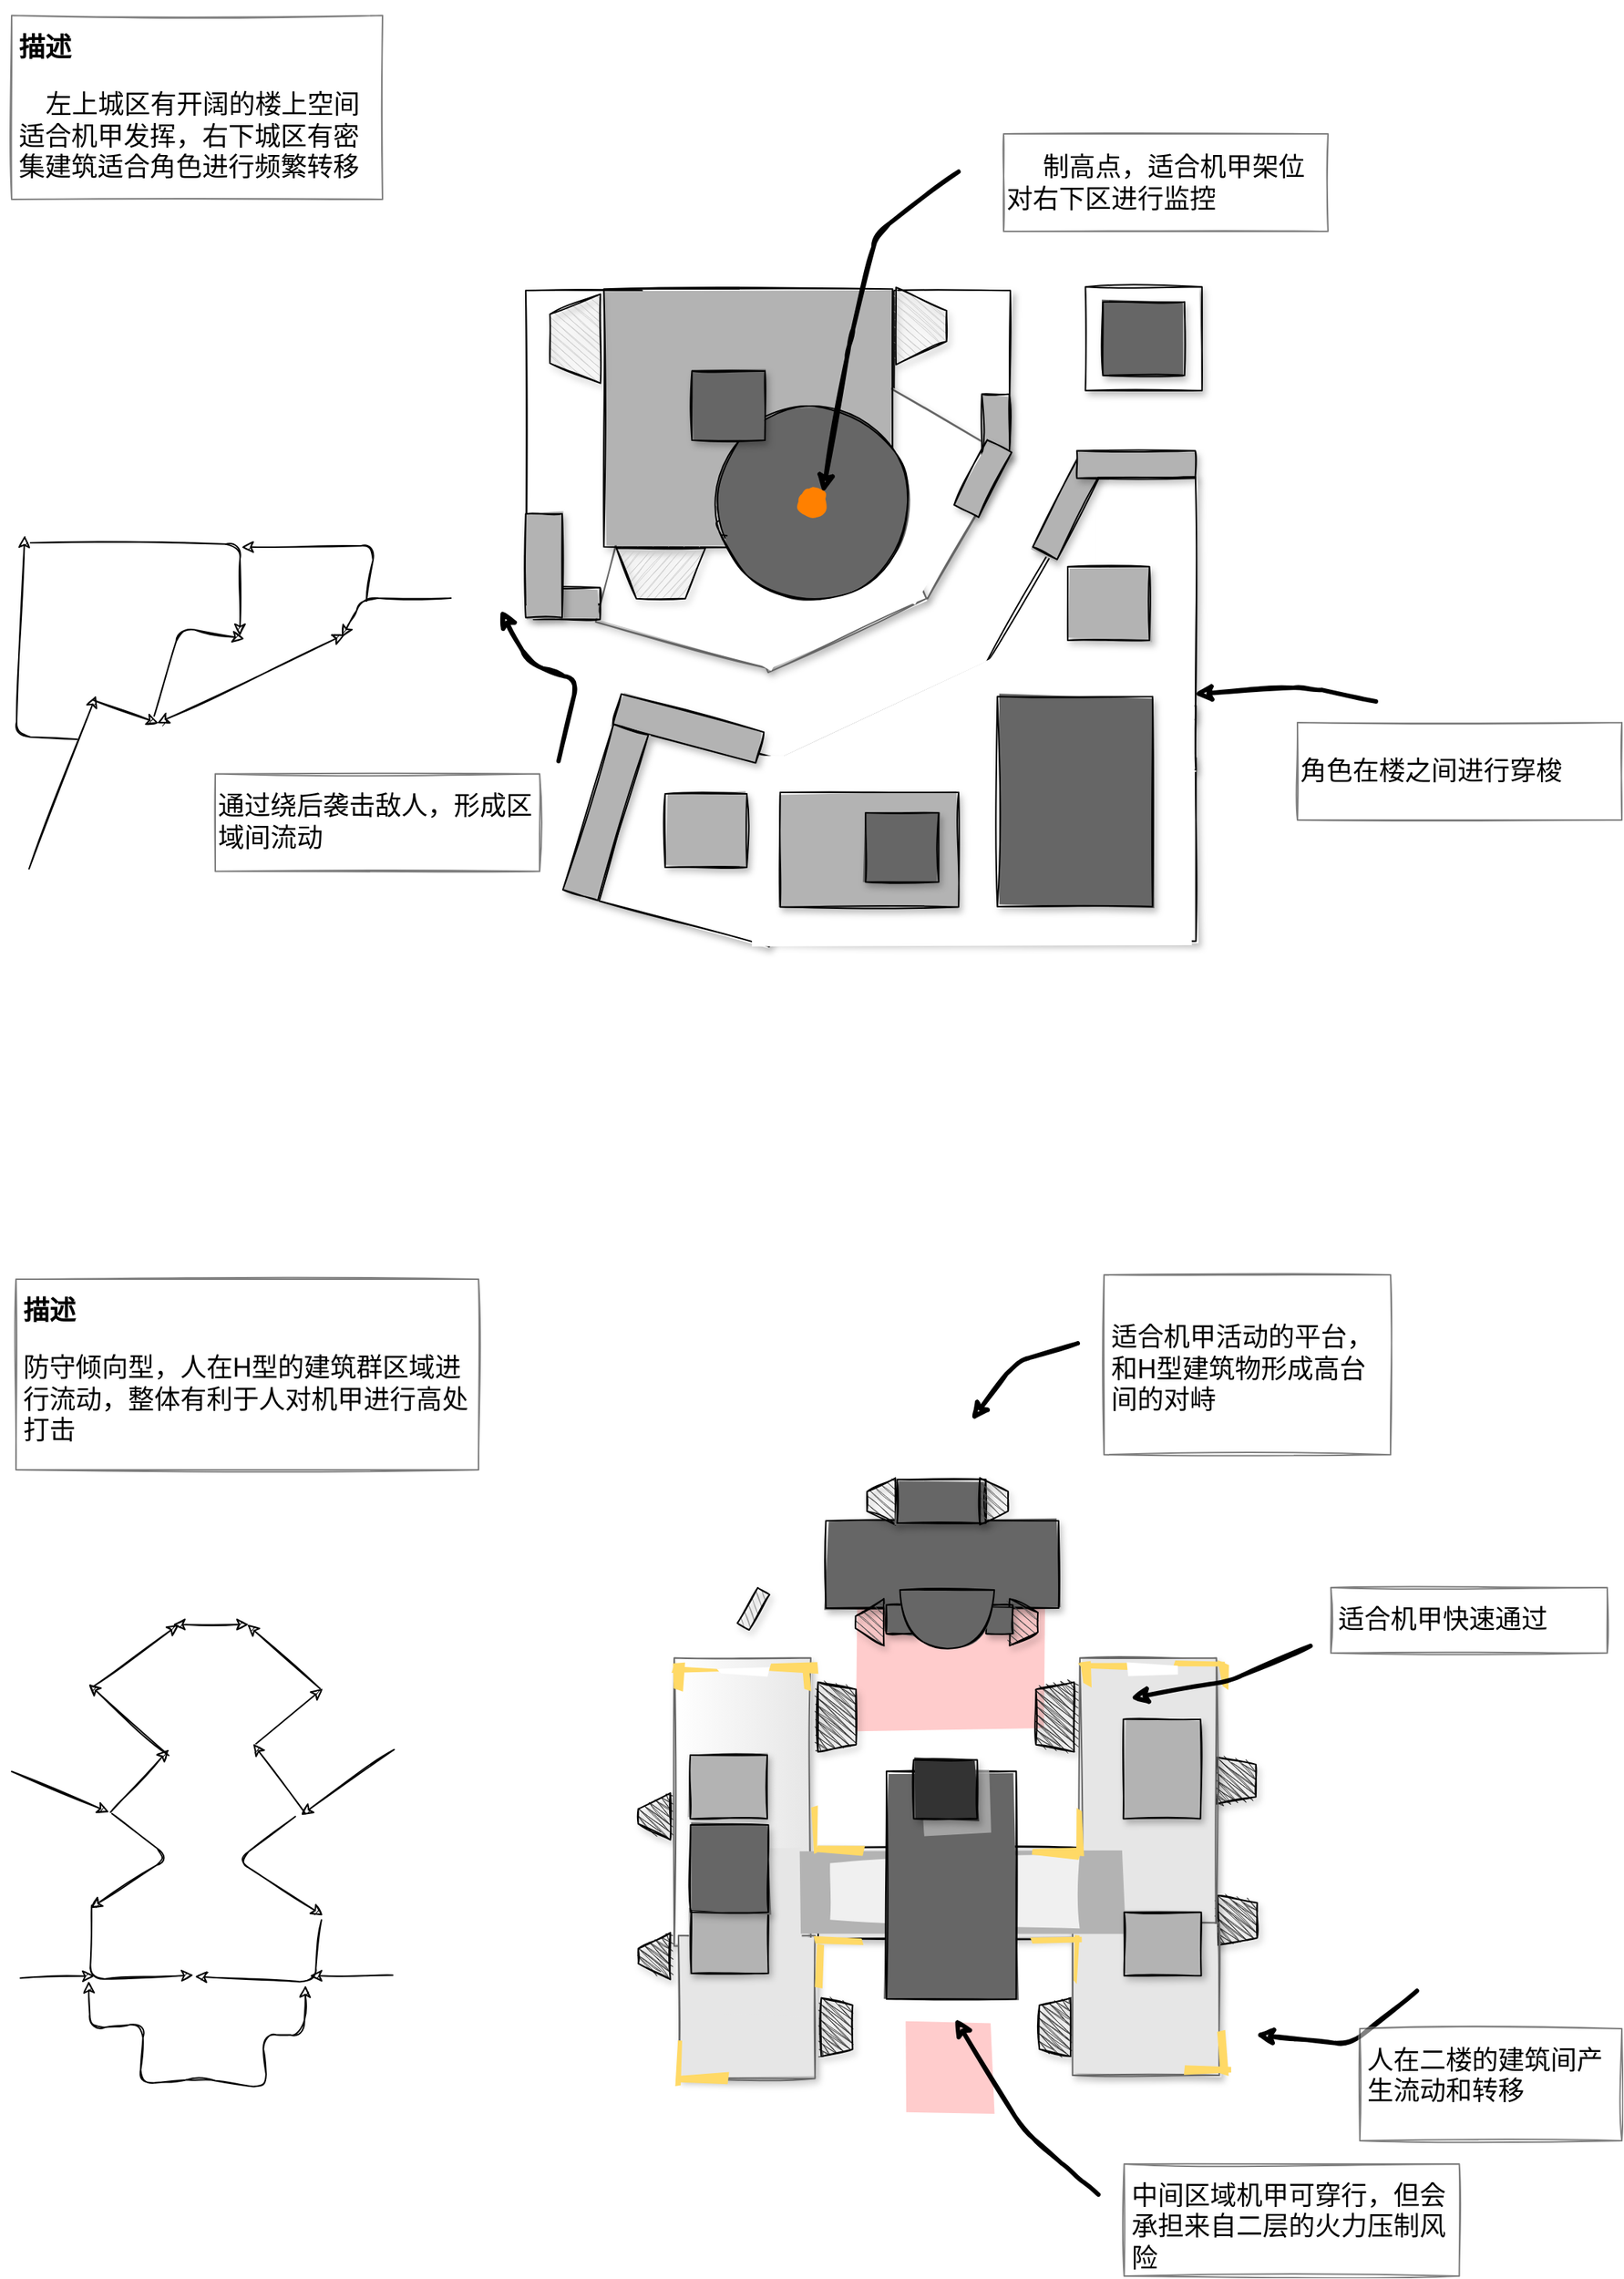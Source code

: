 <mxfile version="13.10.3" type="github">
  <diagram id="YS42bM3Eltd74zi2VStV" name="Page-1">
    <mxGraphModel dx="-401" dy="379" grid="1" gridSize="10" guides="1" tooltips="1" connect="1" arrows="1" fold="1" page="1" pageScale="1" pageWidth="850" pageHeight="1100" math="0" shadow="0">
      <root>
        <mxCell id="0" />
        <mxCell id="1" parent="0" />
        <mxCell id="YBGo64Y5beXKpG9SH2Ju-1" value="" style="rounded=0;whiteSpace=wrap;html=1;shadow=1;sketch=1;" parent="1" vertex="1">
          <mxGeometry x="2053.43" y="423.65" width="80" height="216" as="geometry" />
        </mxCell>
        <mxCell id="YBGo64Y5beXKpG9SH2Ju-2" value="" style="rounded=0;whiteSpace=wrap;html=1;shadow=1;sketch=1;" parent="1" vertex="1">
          <mxGeometry x="2306.63" y="423.65" width="80" height="113.75" as="geometry" />
        </mxCell>
        <mxCell id="YBGo64Y5beXKpG9SH2Ju-3" value="" style="rounded=0;whiteSpace=wrap;html=1;shadow=1;sketch=1;rotation=15;strokeColor=#666666;" parent="1" vertex="1">
          <mxGeometry x="2111.48" y="575.97" width="123.86" height="93" as="geometry" />
        </mxCell>
        <mxCell id="YBGo64Y5beXKpG9SH2Ju-4" value="" style="rounded=0;whiteSpace=wrap;html=1;shadow=1;sketch=1;rotation=-60;strokeColor=#666666;" parent="1" vertex="1">
          <mxGeometry x="2254.61" y="505.16" width="112.2" height="108.72" as="geometry" />
        </mxCell>
        <mxCell id="YBGo64Y5beXKpG9SH2Ju-5" value="" style="rounded=0;whiteSpace=wrap;html=1;shadow=1;sketch=1;rotation=-25;strokeColor=#666666;" parent="1" vertex="1">
          <mxGeometry x="2206.07" y="622.57" width="120" height="40" as="geometry" />
        </mxCell>
        <mxCell id="YBGo64Y5beXKpG9SH2Ju-6" value="" style="rounded=0;whiteSpace=wrap;html=1;shadow=0;sketch=1;rotation=-60;strokeColor=none;" parent="1" vertex="1">
          <mxGeometry x="2286.31" y="578.1" width="38.89" height="58.52" as="geometry" />
        </mxCell>
        <mxCell id="YBGo64Y5beXKpG9SH2Ju-7" value="" style="rounded=0;whiteSpace=wrap;html=1;shadow=0;sketch=1;rotation=-60;strokeColor=none;" parent="1" vertex="1">
          <mxGeometry x="2184.63" y="615.88" width="58" height="58.52" as="geometry" />
        </mxCell>
        <mxCell id="YBGo64Y5beXKpG9SH2Ju-8" value="" style="group;rotation=-90;" parent="1" vertex="1" connectable="0">
          <mxGeometry x="2165.57" y="516.65" width="151.62" height="144" as="geometry" />
        </mxCell>
        <mxCell id="YBGo64Y5beXKpG9SH2Ju-9" value="" style="rounded=0;whiteSpace=wrap;html=1;shadow=1;sketch=1;fillStyle=solid;rotation=-90;fillColor=#B3B3B3;" parent="YBGo64Y5beXKpG9SH2Ju-8" vertex="1">
          <mxGeometry x="-47.73" y="-104.65" width="177.14" height="198.48" as="geometry" />
        </mxCell>
        <mxCell id="YBGo64Y5beXKpG9SH2Ju-10" value="" style="ellipse;whiteSpace=wrap;html=1;aspect=fixed;shadow=0;sketch=1;strokeColor=#000000;gradientColor=none;rotation=-90;fillColor=#666666;fillStyle=solid;" parent="YBGo64Y5beXKpG9SH2Ju-8" vertex="1">
          <mxGeometry x="18.7" y="-13.25" width="132.92" height="132.92" as="geometry" />
        </mxCell>
        <mxCell id="YBGo64Y5beXKpG9SH2Ju-11" value="" style="ellipse;whiteSpace=wrap;html=1;aspect=fixed;rounded=0;shadow=0;sketch=1;strokeWidth=1;strokeColor=none;fillColor=#FF8000;fillStyle=solid;" parent="YBGo64Y5beXKpG9SH2Ju-8" vertex="1">
          <mxGeometry x="75.16" y="43.21" width="20" height="20" as="geometry" />
        </mxCell>
        <mxCell id="YBGo64Y5beXKpG9SH2Ju-12" value="" style="rounded=0;whiteSpace=wrap;html=1;shadow=0;glass=0;sketch=1;strokeColor=#000000;fillColor=#ffffff;gradientColor=none;rotation=120;" parent="1" vertex="1">
          <mxGeometry x="2357.9" y="601.98" width="157.75" height="74.39" as="geometry" />
        </mxCell>
        <mxCell id="YBGo64Y5beXKpG9SH2Ju-13" value="" style="rounded=0;whiteSpace=wrap;html=1;shadow=0;glass=0;sketch=1;strokeColor=#000000;fillColor=#ffffff;gradientColor=none;rotation=-205;" parent="1" vertex="1">
          <mxGeometry x="2226.93" y="706.89" width="176.24" height="40.72" as="geometry" />
        </mxCell>
        <mxCell id="YBGo64Y5beXKpG9SH2Ju-14" value="" style="rounded=0;whiteSpace=wrap;html=1;shadow=1;sketch=1;rotation=105;" parent="1" vertex="1">
          <mxGeometry x="2115.69" y="737.46" width="126" height="121" as="geometry" />
        </mxCell>
        <mxCell id="YBGo64Y5beXKpG9SH2Ju-15" value="" style="rounded=0;whiteSpace=wrap;html=1;shadow=1;sketch=1;rotation=90;" parent="1" vertex="1">
          <mxGeometry x="2303.86" y="660.43" width="126" height="294.72" as="geometry" />
        </mxCell>
        <mxCell id="YBGo64Y5beXKpG9SH2Ju-16" value="" style="rounded=0;whiteSpace=wrap;html=1;shadow=1;sketch=1;rotation=90;" parent="1" vertex="1">
          <mxGeometry x="2391.73" y="630.45" width="43.96" height="201" as="geometry" />
        </mxCell>
        <mxCell id="YBGo64Y5beXKpG9SH2Ju-17" value="" style="rounded=0;whiteSpace=wrap;html=1;shadow=1;sketch=1;rotation=90;" parent="1" vertex="1">
          <mxGeometry x="2397.91" y="602.57" width="166.96" height="65" as="geometry" />
        </mxCell>
        <mxCell id="YBGo64Y5beXKpG9SH2Ju-18" value="" style="rounded=0;whiteSpace=wrap;html=1;shadow=1;sketch=1;rotation=90;" parent="1" vertex="1">
          <mxGeometry x="2412.41" y="638.17" width="71.25" height="80.15" as="geometry" />
        </mxCell>
        <mxCell id="YBGo64Y5beXKpG9SH2Ju-19" value="" style="shape=trapezoid;perimeter=trapezoidPerimeter;whiteSpace=wrap;html=1;fixedSize=1;strokeWidth=1;sketch=1;shadow=1;rotation=90;fillStyle=auto;size=15.949;fillColor=#CCCCCC;" parent="1" vertex="1">
          <mxGeometry x="2298.87" y="430.65" width="53.06" height="34.74" as="geometry" />
        </mxCell>
        <mxCell id="YBGo64Y5beXKpG9SH2Ju-20" value="" style="shape=trapezoid;perimeter=trapezoidPerimeter;whiteSpace=wrap;html=1;fixedSize=1;strokeWidth=1;sketch=1;shadow=1;rotation=-180;fillStyle=auto;size=13.797;fillColor=#CCCCCC;" parent="1" vertex="1">
          <mxGeometry x="2115.74" y="600.65" width="61.19" height="34.74" as="geometry" />
        </mxCell>
        <mxCell id="YBGo64Y5beXKpG9SH2Ju-21" value="" style="rounded=0;whiteSpace=wrap;html=1;shadow=1;sketch=1;rotation=90;" parent="1" vertex="1">
          <mxGeometry x="2442.68" y="416.65" width="71.25" height="80.15" as="geometry" />
        </mxCell>
        <mxCell id="YBGo64Y5beXKpG9SH2Ju-22" value="" style="rounded=0;whiteSpace=wrap;html=1;shadow=0;sketch=1;rotation=90;strokeColor=none;" parent="1" vertex="1">
          <mxGeometry x="2295.26" y="658.75" width="129.92" height="298.65" as="geometry" />
        </mxCell>
        <mxCell id="YBGo64Y5beXKpG9SH2Ju-23" value="" style="rounded=0;whiteSpace=wrap;html=1;shadow=0;sketch=1;rotation=-180;strokeColor=none;" parent="1" vertex="1">
          <mxGeometry x="2444.91" y="552.66" width="67.94" height="300.82" as="geometry" />
        </mxCell>
        <mxCell id="YBGo64Y5beXKpG9SH2Ju-24" value="" style="rounded=0;whiteSpace=wrap;html=1;shadow=0;sketch=1;rotation=-115;strokeColor=none;" parent="1" vertex="1">
          <mxGeometry x="2312.17" y="607.91" width="67.94" height="240" as="geometry" />
        </mxCell>
        <mxCell id="YBGo64Y5beXKpG9SH2Ju-25" value="" style="rounded=0;whiteSpace=wrap;html=1;shadow=0;sketch=1;rotation=-145;strokeColor=none;" parent="1" vertex="1">
          <mxGeometry x="2381.97" y="626.32" width="67.68" height="96.83" as="geometry" />
        </mxCell>
        <mxCell id="YBGo64Y5beXKpG9SH2Ju-26" value="" style="rounded=0;whiteSpace=wrap;html=1;shadow=1;sketch=1;rotation=90;fillColor=#666666;fillStyle=solid;" parent="1" vertex="1">
          <mxGeometry x="2453.02" y="428.65" width="50.57" height="56.15" as="geometry" />
        </mxCell>
        <mxCell id="YBGo64Y5beXKpG9SH2Ju-27" value="" style="rounded=0;whiteSpace=wrap;html=1;shadow=1;sketch=1;rotation=90;fillColor=#666666;fillStyle=solid;" parent="1" vertex="1">
          <mxGeometry x="2358.83" y="721.47" width="144.41" height="106.69" as="geometry" />
        </mxCell>
        <mxCell id="YBGo64Y5beXKpG9SH2Ju-28" value="" style="rounded=0;whiteSpace=wrap;html=1;shadow=1;sketch=1;rotation=90;fillStyle=solid;fillColor=#B3B3B3;" parent="1" vertex="1">
          <mxGeometry x="2250.34" y="746.56" width="78.75" height="122.69" as="geometry" />
        </mxCell>
        <mxCell id="YBGo64Y5beXKpG9SH2Ju-29" value="" style="rounded=0;whiteSpace=wrap;html=1;shadow=1;sketch=1;rotation=90;fillStyle=solid;fillColor=#B3B3B3;" parent="1" vertex="1">
          <mxGeometry x="2428.89" y="610.6" width="50.57" height="56.15" as="geometry" />
        </mxCell>
        <mxCell id="YBGo64Y5beXKpG9SH2Ju-30" value="" style="rounded=0;whiteSpace=wrap;html=1;shadow=1;sketch=1;rotation=90;fillStyle=solid;fillColor=#B3B3B3;" parent="1" vertex="1">
          <mxGeometry x="2152.07" y="766.65" width="50.57" height="56.15" as="geometry" />
        </mxCell>
        <mxCell id="YBGo64Y5beXKpG9SH2Ju-31" value="" style="rounded=0;whiteSpace=wrap;html=1;shadow=1;sketch=1;rotation=90;fillColor=#666666;fillStyle=solid;" parent="1" vertex="1">
          <mxGeometry x="2288.43" y="781.2" width="47.59" height="50.25" as="geometry" />
        </mxCell>
        <mxCell id="YBGo64Y5beXKpG9SH2Ju-32" value="&lt;h1&gt;&lt;font style=&quot;font-size: 18px&quot;&gt;描述&lt;/font&gt;&lt;/h1&gt;&lt;p&gt;&amp;nbsp; &amp;nbsp; &lt;font style=&quot;font-size: 18px&quot;&gt;&amp;nbsp;左上城区有开阔的楼上空间适合机甲发挥，右下城区有密集建筑适合角色进行频繁转移&lt;/font&gt;&lt;/p&gt;" style="text;html=1;spacing=5;spacingTop=-20;whiteSpace=wrap;overflow=hidden;rounded=0;shadow=0;sketch=1;opacity=50;fillColor=#ffffff;strokeColor=#000000;" parent="1" vertex="1">
          <mxGeometry x="1700" y="234.61" width="255" height="126.39" as="geometry" />
        </mxCell>
        <mxCell id="YBGo64Y5beXKpG9SH2Ju-33" value="" style="rounded=0;whiteSpace=wrap;html=1;shadow=1;sketch=1;rotation=90;fillColor=#666666;fillStyle=solid;" parent="1" vertex="1">
          <mxGeometry x="2169.04" y="477.63" width="47.59" height="50.25" as="geometry" />
        </mxCell>
        <mxCell id="YBGo64Y5beXKpG9SH2Ju-34" value="" style="rounded=0;whiteSpace=wrap;html=1;shadow=1;sketch=1;rotation=105;fillStyle=solid;fillColor=#B3B3B3;" parent="1" vertex="1">
          <mxGeometry x="2154.4" y="673.82" width="21.82" height="101.48" as="geometry" />
        </mxCell>
        <mxCell id="YBGo64Y5beXKpG9SH2Ju-35" value="" style="rounded=0;whiteSpace=wrap;html=1;shadow=1;sketch=1;rotation=-163;fillStyle=solid;fillColor=#B3B3B3;" parent="1" vertex="1">
          <mxGeometry x="2095.84" y="722.74" width="25.07" height="118.92" as="geometry" />
        </mxCell>
        <mxCell id="YBGo64Y5beXKpG9SH2Ju-36" value="" style="rounded=0;whiteSpace=wrap;html=1;shadow=1;sketch=1;rotation=-153;fillStyle=solid;fillColor=#B3B3B3;" parent="1" vertex="1">
          <mxGeometry x="2416.87" y="538.06" width="18.82" height="69.85" as="geometry" />
        </mxCell>
        <mxCell id="YBGo64Y5beXKpG9SH2Ju-37" value="" style="rounded=0;whiteSpace=wrap;html=1;shadow=1;sketch=1;rotation=-90;fillStyle=solid;fillColor=#B3B3B3;" parent="1" vertex="1">
          <mxGeometry x="2463.64" y="502.48" width="18.82" height="81.4" as="geometry" />
        </mxCell>
        <mxCell id="YBGo64Y5beXKpG9SH2Ju-38" value="" style="rounded=0;whiteSpace=wrap;html=1;shadow=1;sketch=1;rotation=-180;fillStyle=solid;fillColor=#B3B3B3;" parent="1" vertex="1">
          <mxGeometry x="2367.03" y="494.75" width="18.82" height="42.65" as="geometry" />
        </mxCell>
        <mxCell id="YBGo64Y5beXKpG9SH2Ju-39" value="" style="rounded=0;whiteSpace=wrap;html=1;shadow=1;sketch=1;rotation=-153;fillStyle=solid;fillColor=#B3B3B3;" parent="1" vertex="1">
          <mxGeometry x="2358.36" y="527.88" width="18.82" height="50" as="geometry" />
        </mxCell>
        <mxCell id="YBGo64Y5beXKpG9SH2Ju-40" value="" style="rounded=0;whiteSpace=wrap;html=1;shadow=1;sketch=1;rotation=90;fillStyle=solid;fillColor=#B3B3B3;" parent="1" vertex="1">
          <mxGeometry x="2070.8" y="615.77" width="21.82" height="45.81" as="geometry" />
        </mxCell>
        <mxCell id="YBGo64Y5beXKpG9SH2Ju-41" value="" style="rounded=0;whiteSpace=wrap;html=1;shadow=1;sketch=1;rotation=-180;fillStyle=solid;fillColor=#B3B3B3;" parent="1" vertex="1">
          <mxGeometry x="2053.43" y="577.07" width="25.07" height="71.29" as="geometry" />
        </mxCell>
        <mxCell id="YBGo64Y5beXKpG9SH2Ju-42" value="" style="shape=trapezoid;perimeter=trapezoidPerimeter;whiteSpace=wrap;html=1;fixedSize=1;strokeWidth=1;sketch=1;shadow=1;rotation=-90;fillStyle=auto;size=13.797;fillColor=#CCCCCC;" parent="1" vertex="1">
          <mxGeometry x="2056.87" y="439.35" width="61.19" height="34.74" as="geometry" />
        </mxCell>
        <mxCell id="YBGo64Y5beXKpG9SH2Ju-43" value="" style="endArrow=classic;html=1;shadow=0;sketch=1;" parent="1" edge="1">
          <mxGeometry width="50" height="50" relative="1" as="geometry">
            <mxPoint x="1712" y="821.0" as="sourcePoint" />
            <mxPoint x="1758" y="702" as="targetPoint" />
          </mxGeometry>
        </mxCell>
        <mxCell id="YBGo64Y5beXKpG9SH2Ju-44" value="" style="endArrow=classic;html=1;shadow=0;sketch=1;" parent="1" edge="1">
          <mxGeometry width="50" height="50" relative="1" as="geometry">
            <mxPoint x="1756" y="705" as="sourcePoint" />
            <mxPoint x="1801" y="721.0" as="targetPoint" />
          </mxGeometry>
        </mxCell>
        <mxCell id="YBGo64Y5beXKpG9SH2Ju-45" value="" style="endArrow=classic;html=1;shadow=0;sketch=1;" parent="1" edge="1">
          <mxGeometry width="50" height="50" relative="1" as="geometry">
            <mxPoint x="1798" y="716.0" as="sourcePoint" />
            <mxPoint x="1860" y="663.0" as="targetPoint" />
            <Array as="points">
              <mxPoint x="1816" y="655" />
            </Array>
          </mxGeometry>
        </mxCell>
        <mxCell id="YBGo64Y5beXKpG9SH2Ju-46" value="" style="endArrow=classic;html=1;shadow=0;sketch=1;" parent="1" edge="1">
          <mxGeometry width="50" height="50" relative="1" as="geometry">
            <mxPoint x="1745" y="732" as="sourcePoint" />
            <mxPoint x="1709" y="592" as="targetPoint" />
            <Array as="points">
              <mxPoint x="1703" y="730" />
            </Array>
          </mxGeometry>
        </mxCell>
        <mxCell id="YBGo64Y5beXKpG9SH2Ju-47" value="" style="endArrow=classic;html=1;shadow=0;sketch=1;" parent="1" edge="1">
          <mxGeometry width="50" height="50" relative="1" as="geometry">
            <mxPoint x="1713" y="597" as="sourcePoint" />
            <mxPoint x="1857" y="661.0" as="targetPoint" />
            <Array as="points">
              <mxPoint x="1857" y="598" />
            </Array>
          </mxGeometry>
        </mxCell>
        <mxCell id="YBGo64Y5beXKpG9SH2Ju-48" value="" style="endArrow=classic;startArrow=classic;html=1;shadow=0;sketch=1;" parent="1" edge="1">
          <mxGeometry width="50" height="50" relative="1" as="geometry">
            <mxPoint x="1800" y="721.0" as="sourcePoint" />
            <mxPoint x="1929" y="660" as="targetPoint" />
          </mxGeometry>
        </mxCell>
        <mxCell id="YBGo64Y5beXKpG9SH2Ju-49" value="" style="endArrow=classic;html=1;shadow=0;sketch=1;" parent="1" edge="1">
          <mxGeometry width="50" height="50" relative="1" as="geometry">
            <mxPoint x="2002" y="635" as="sourcePoint" />
            <mxPoint x="1927" y="662" as="targetPoint" />
            <Array as="points">
              <mxPoint x="1942" y="635" />
            </Array>
          </mxGeometry>
        </mxCell>
        <mxCell id="YBGo64Y5beXKpG9SH2Ju-50" value="" style="endArrow=classic;html=1;shadow=0;sketch=1;" parent="1" edge="1">
          <mxGeometry width="50" height="50" relative="1" as="geometry">
            <mxPoint x="1944" y="637" as="sourcePoint" />
            <mxPoint x="1858" y="600" as="targetPoint" />
            <Array as="points">
              <mxPoint x="1950" y="599" />
            </Array>
          </mxGeometry>
        </mxCell>
        <mxCell id="YBGo64Y5beXKpG9SH2Ju-51" value="&lt;h1&gt;&lt;font style=&quot;font-size: 18px&quot;&gt;描述&lt;/font&gt;&amp;nbsp;&lt;font style=&quot;font-weight: normal ; font-size: 18px&quot;&gt;&amp;nbsp; &amp;nbsp;&amp;nbsp;&lt;/font&gt;&lt;/h1&gt;&lt;font style=&quot;font-size: 18px&quot;&gt;防守倾向型，人在H型的建筑群区域进行流动，整体有利于人对机甲进行高处打击&lt;/font&gt;" style="text;html=1;spacing=5;spacingTop=-20;whiteSpace=wrap;overflow=hidden;rounded=0;shadow=0;sketch=1;opacity=50;fillColor=#ffffff;strokeColor=#000000;" parent="1" vertex="1">
          <mxGeometry x="1703" y="1103" width="318" height="131" as="geometry" />
        </mxCell>
        <mxCell id="YBGo64Y5beXKpG9SH2Ju-52" value="" style="group" parent="1" vertex="1" connectable="0">
          <mxGeometry x="2040.27" y="1180" width="655" height="608" as="geometry" />
        </mxCell>
        <mxCell id="YBGo64Y5beXKpG9SH2Ju-54" value="" style="group;rotation=-180;" parent="YBGo64Y5beXKpG9SH2Ju-52" vertex="1" connectable="0">
          <mxGeometry x="99.516" y="0.634" width="471.21" height="522.016" as="geometry" />
        </mxCell>
        <mxCell id="YBGo64Y5beXKpG9SH2Ju-55" value="" style="rounded=0;whiteSpace=wrap;html=1;shadow=0;sketch=1;strokeWidth=1;fillColor=#FFFFFF;strokeColor=none;opacity=80;" parent="YBGo64Y5beXKpG9SH2Ju-54" vertex="1">
          <mxGeometry x="181.507" y="245.658" width="54.452" height="184.635" as="geometry" />
        </mxCell>
        <mxCell id="YBGo64Y5beXKpG9SH2Ju-56" value="" style="whiteSpace=wrap;html=1;aspect=fixed;rounded=0;shadow=0;sketch=1;strokeWidth=1;opacity=50;fillStyle=solid;strokeColor=none;fillColor=#FF9999;" parent="YBGo64Y5beXKpG9SH2Ju-54" vertex="1">
          <mxGeometry x="140.107" y="100.141" width="131.566" height="131.566" as="geometry" />
        </mxCell>
        <mxCell id="YBGo64Y5beXKpG9SH2Ju-63" value="" style="whiteSpace=wrap;html=1;aspect=fixed;rounded=0;shadow=0;sketch=1;strokeWidth=1;opacity=50;fillStyle=solid;strokeColor=none;fillColor=#FF9999;" parent="YBGo64Y5beXKpG9SH2Ju-54" vertex="1">
          <mxGeometry x="174.165" y="433.422" width="60.483" height="60.483" as="geometry" />
        </mxCell>
        <mxCell id="YBGo64Y5beXKpG9SH2Ju-64" value="" style="shape=trapezoid;perimeter=trapezoidPerimeter;whiteSpace=wrap;html=1;fixedSize=1;strokeWidth=1;sketch=1;shadow=1;rotation=-90;fillStyle=zigzag;size=4.945;fillColor=#333333;" parent="YBGo64Y5beXKpG9SH2Ju-54" vertex="1">
          <mxGeometry x="257.493" y="425.599" width="40.113" height="21.499" as="geometry" />
        </mxCell>
        <mxCell id="YBGo64Y5beXKpG9SH2Ju-65" value="" style="shape=trapezoid;perimeter=trapezoidPerimeter;whiteSpace=wrap;html=1;fixedSize=1;strokeWidth=1;sketch=1;shadow=1;rotation=90;fillStyle=zigzag;size=4.945;fillColor=#333333;" parent="YBGo64Y5beXKpG9SH2Ju-54" vertex="1">
          <mxGeometry x="103.707" y="210.092" width="47.901" height="26.193" as="geometry" />
        </mxCell>
        <mxCell id="YBGo64Y5beXKpG9SH2Ju-66" value="" style="shape=trapezoid;perimeter=trapezoidPerimeter;whiteSpace=wrap;html=1;fixedSize=1;strokeWidth=1;sketch=1;shadow=1;rotation=-90;fillStyle=zigzag;size=4.945;fillColor=#333333;" parent="YBGo64Y5beXKpG9SH2Ju-54" vertex="1">
          <mxGeometry x="253.599" y="210.092" width="47.901" height="26.193" as="geometry" />
        </mxCell>
        <mxCell id="YBGo64Y5beXKpG9SH2Ju-67" value="" style="shape=trapezoid;perimeter=trapezoidPerimeter;whiteSpace=wrap;html=1;fixedSize=1;strokeWidth=1;sketch=1;shadow=1;rotation=90;fillStyle=zigzag;size=4.945;fillColor=#333333;" parent="YBGo64Y5beXKpG9SH2Ju-54" vertex="1">
          <mxGeometry x="107.568" y="425.599" width="40.163" height="21.499" as="geometry" />
        </mxCell>
        <mxCell id="YBGo64Y5beXKpG9SH2Ju-70" value="" style="endArrow=classic;html=1;sketch=1;strokeWidth=3;" parent="YBGo64Y5beXKpG9SH2Ju-54" edge="1">
          <mxGeometry width="50" height="50" relative="1" as="geometry">
            <mxPoint x="526.384" y="411.366" as="sourcePoint" />
            <mxPoint x="415.384" y="441.366" as="targetPoint" />
            <Array as="points">
              <mxPoint x="480.384" y="448.366" />
            </Array>
          </mxGeometry>
        </mxCell>
        <mxCell id="P_vG4XGJFDCKaaJLP0IA-5" value="" style="rounded=0;whiteSpace=wrap;html=1;sketch=1;fillStyle=solid;shadow=1;strokeWidth=1;fillColor=#666666;" vertex="1" parent="YBGo64Y5beXKpG9SH2Ju-54">
          <mxGeometry x="120" y="88.37" width="160" height="60" as="geometry" />
        </mxCell>
        <mxCell id="P_vG4XGJFDCKaaJLP0IA-6" value="" style="shape=trapezoid;perimeter=trapezoidPerimeter;whiteSpace=wrap;html=1;fixedSize=1;shadow=1;sketch=1;strokeWidth=1;fillColor=#4D4D4D;fillStyle=hachure;rotation=-90;size=9.374;" vertex="1" parent="YBGo64Y5beXKpG9SH2Ju-54">
          <mxGeometry x="141.98" y="65.37" width="32.12" height="19.47" as="geometry" />
        </mxCell>
        <mxCell id="P_vG4XGJFDCKaaJLP0IA-7" value="" style="rounded=0;whiteSpace=wrap;html=1;sketch=1;fillStyle=solid;shadow=1;strokeWidth=1;fillColor=#666666;" vertex="1" parent="YBGo64Y5beXKpG9SH2Ju-54">
          <mxGeometry x="168.98" y="60" width="61.02" height="30" as="geometry" />
        </mxCell>
        <mxCell id="P_vG4XGJFDCKaaJLP0IA-8" value="" style="shape=trapezoid;perimeter=trapezoidPerimeter;whiteSpace=wrap;html=1;fixedSize=1;shadow=1;sketch=1;strokeWidth=1;fillColor=#4D4D4D;fillStyle=hachure;rotation=90;size=9.374;" vertex="1" parent="YBGo64Y5beXKpG9SH2Ju-54">
          <mxGeometry x="219.54" y="65.26" width="32.12" height="19.47" as="geometry" />
        </mxCell>
        <mxCell id="P_vG4XGJFDCKaaJLP0IA-9" value="" style="shape=trapezoid;perimeter=trapezoidPerimeter;whiteSpace=wrap;html=1;fixedSize=1;shadow=1;sketch=1;strokeWidth=1;fillColor=#4D4D4D;fillStyle=hachure;rotation=-90;size=11.874;" vertex="1" parent="YBGo64Y5beXKpG9SH2Ju-54">
          <mxGeometry x="134.11" y="148.37" width="32.12" height="19.47" as="geometry" />
        </mxCell>
        <mxCell id="P_vG4XGJFDCKaaJLP0IA-10" value="" style="shape=trapezoid;perimeter=trapezoidPerimeter;whiteSpace=wrap;html=1;fixedSize=1;shadow=1;sketch=1;strokeWidth=1;fillColor=#4D4D4D;fillStyle=hachure;rotation=90;size=9.374;" vertex="1" parent="YBGo64Y5beXKpG9SH2Ju-54">
          <mxGeometry x="240.0" y="148.37" width="32.12" height="19.47" as="geometry" />
        </mxCell>
        <mxCell id="P_vG4XGJFDCKaaJLP0IA-11" value="" style="rounded=0;whiteSpace=wrap;html=1;sketch=1;fillStyle=solid;shadow=1;strokeWidth=1;fillColor=#666666;" vertex="1" parent="YBGo64Y5beXKpG9SH2Ju-54">
          <mxGeometry x="161.49" y="146.25" width="20.02" height="19.63" as="geometry" />
        </mxCell>
        <mxCell id="P_vG4XGJFDCKaaJLP0IA-12" value="" style="rounded=0;whiteSpace=wrap;html=1;sketch=1;fillStyle=solid;shadow=1;strokeWidth=1;fillColor=#666666;" vertex="1" parent="YBGo64Y5beXKpG9SH2Ju-54">
          <mxGeometry x="230" y="146.25" width="18.51" height="19.63" as="geometry" />
        </mxCell>
        <mxCell id="P_vG4XGJFDCKaaJLP0IA-1" value="" style="shape=or;whiteSpace=wrap;html=1;sketch=1;fillStyle=solid;rotation=90;fillColor=#666666;" vertex="1" parent="YBGo64Y5beXKpG9SH2Ju-54">
          <mxGeometry x="183.21" y="123.64" width="40.37" height="64.86" as="geometry" />
        </mxCell>
        <mxCell id="YBGo64Y5beXKpG9SH2Ju-117" value="" style="rounded=0;whiteSpace=wrap;html=1;shadow=1;glass=0;sketch=1;strokeColor=#000000;fillColor=#999999;gradientColor=none;rotation=-60;direction=west;" parent="YBGo64Y5beXKpG9SH2Ju-54" vertex="1">
          <mxGeometry x="56.23" y="144.19" width="28.02" height="9.41" as="geometry" />
        </mxCell>
        <mxCell id="P_vG4XGJFDCKaaJLP0IA-23" value="" style="shape=trapezoid;perimeter=trapezoidPerimeter;whiteSpace=wrap;html=1;fixedSize=1;strokeWidth=1;sketch=1;shadow=1;rotation=90;fillStyle=zigzag;size=4.945;fillColor=#333333;" vertex="1" parent="YBGo64Y5beXKpG9SH2Ju-54">
          <mxGeometry x="385.99" y="253.38" width="32.14" height="27.1" as="geometry" />
        </mxCell>
        <mxCell id="P_vG4XGJFDCKaaJLP0IA-24" value="" style="shape=trapezoid;perimeter=trapezoidPerimeter;whiteSpace=wrap;html=1;fixedSize=1;strokeWidth=1;sketch=1;shadow=1;rotation=90;fillStyle=zigzag;size=4.945;fillColor=#333333;" vertex="1" parent="YBGo64Y5beXKpG9SH2Ju-54">
          <mxGeometry x="385.99" y="349.37" width="34.01" height="27.1" as="geometry" />
        </mxCell>
        <mxCell id="P_vG4XGJFDCKaaJLP0IA-25" value="" style="shape=trapezoid;perimeter=trapezoidPerimeter;whiteSpace=wrap;html=1;fixedSize=1;strokeWidth=1;sketch=1;shadow=1;rotation=-90;fillStyle=zigzag;size=10.984;fillColor=#333333;" vertex="1" parent="YBGo64Y5beXKpG9SH2Ju-54">
          <mxGeometry x="-14.016" y="280.476" width="32.14" height="22.09" as="geometry" />
        </mxCell>
        <mxCell id="P_vG4XGJFDCKaaJLP0IA-28" value="" style="shape=trapezoid;perimeter=trapezoidPerimeter;whiteSpace=wrap;html=1;fixedSize=1;strokeWidth=1;sketch=1;shadow=1;rotation=-90;fillStyle=zigzag;size=10.984;fillColor=#333333;" vertex="1" parent="YBGo64Y5beXKpG9SH2Ju-54">
          <mxGeometry x="-14.016" y="376.466" width="32.14" height="22.09" as="geometry" />
        </mxCell>
        <mxCell id="YBGo64Y5beXKpG9SH2Ju-71" value="" style="rounded=0;whiteSpace=wrap;html=1;shadow=1;sketch=1;rotation=90;fillStyle=solid;strokeColor=#666666;gradientColor=#ffffff;fillColor=#E6E6E6;" parent="YBGo64Y5beXKpG9SH2Ju-52" vertex="1">
          <mxGeometry x="63.214" y="235.339" width="198.008" height="93.882" as="geometry" />
        </mxCell>
        <mxCell id="YBGo64Y5beXKpG9SH2Ju-72" value="" style="rounded=0;whiteSpace=wrap;html=1;shadow=1;sketch=1;rotation=-180;fillStyle=solid;fillColor=#E6E6E6;" parent="YBGo64Y5beXKpG9SH2Ju-52" vertex="1">
          <mxGeometry x="214.129" y="313.574" width="180.616" height="62.588" as="geometry" />
        </mxCell>
        <mxCell id="YBGo64Y5beXKpG9SH2Ju-73" value="" style="rounded=0;whiteSpace=wrap;html=1;shadow=1;sketch=1;rotation=90;fillStyle=solid;strokeColor=#666666;fillColor=#E6E6E6;" parent="YBGo64Y5beXKpG9SH2Ju-52" vertex="1">
          <mxGeometry x="342.075" y="235.339" width="198.008" height="93.882" as="geometry" />
        </mxCell>
        <mxCell id="YBGo64Y5beXKpG9SH2Ju-74" value="" style="rounded=0;whiteSpace=wrap;html=1;shadow=1;sketch=1;fillStyle=solid;strokeColor=#666666;fillColor=#E6E6E6;direction=south;" parent="YBGo64Y5beXKpG9SH2Ju-52" vertex="1">
          <mxGeometry x="118.165" y="374.014" width="93.882" height="98.179" as="geometry" />
        </mxCell>
        <mxCell id="YBGo64Y5beXKpG9SH2Ju-75" value="" style="rounded=0;whiteSpace=wrap;html=1;shadow=1;sketch=1;fillStyle=solid;strokeColor=#666666;fillColor=#E6E6E6;" parent="YBGo64Y5beXKpG9SH2Ju-52" vertex="1">
          <mxGeometry x="389.1" y="365.21" width="100.9" height="104.84" as="geometry" />
        </mxCell>
        <mxCell id="YBGo64Y5beXKpG9SH2Ju-76" value="" style="rounded=0;whiteSpace=wrap;html=1;shadow=0;sketch=1;strokeColor=none;rotation=-90;fillStyle=solid;fillColor=#E6E6E6;" parent="YBGo64Y5beXKpG9SH2Ju-52" vertex="1">
          <mxGeometry x="118.904" y="344.477" width="115.505" height="52.418" as="geometry" />
        </mxCell>
        <mxCell id="YBGo64Y5beXKpG9SH2Ju-77" value="" style="rounded=0;whiteSpace=wrap;html=1;shadow=0;sketch=1;strokeColor=none;rotation=0;fillStyle=solid;fillColor=#B3B3B3;" parent="YBGo64Y5beXKpG9SH2Ju-52" vertex="1">
          <mxGeometry x="203.47" y="315.342" width="221.109" height="59.067" as="geometry" />
        </mxCell>
        <mxCell id="YBGo64Y5beXKpG9SH2Ju-86" value="" style="shape=trapezoid;perimeter=trapezoidPerimeter;whiteSpace=wrap;html=1;fixedSize=1;shadow=0;sketch=1;strokeWidth=1;opacity=80;strokeColor=none;rotation=-90;size=5.941;fillStyle=solid;fillColor=#FFFFFF;" parent="YBGo64Y5beXKpG9SH2Ju-52" vertex="1">
          <mxGeometry x="282.838" y="257.918" width="50.773" height="171.57" as="geometry" />
        </mxCell>
        <mxCell id="YBGo64Y5beXKpG9SH2Ju-87" value="" style="rounded=0;whiteSpace=wrap;html=1;shadow=0;sketch=1;fillStyle=solid;strokeWidth=1;fillColor=#666666;" parent="YBGo64Y5beXKpG9SH2Ju-52" vertex="1">
          <mxGeometry x="261.173" y="261.157" width="89.219" height="156.47" as="geometry" />
        </mxCell>
        <mxCell id="YBGo64Y5beXKpG9SH2Ju-88" value="" style="rounded=0;whiteSpace=wrap;html=1;shadow=0;sketch=1;fillStyle=solid;strokeWidth=1;strokeColor=none;fillColor=#B3B3B3;opacity=80;" parent="YBGo64Y5beXKpG9SH2Ju-52" vertex="1">
          <mxGeometry x="285.397" y="261.16" width="48.215" height="42.81" as="geometry" />
        </mxCell>
        <mxCell id="YBGo64Y5beXKpG9SH2Ju-89" value="" style="rounded=0;whiteSpace=wrap;html=1;shadow=1;sketch=1;fillStyle=solid;strokeWidth=1;fillColor=#333333;" parent="YBGo64Y5beXKpG9SH2Ju-52" vertex="1">
          <mxGeometry x="279.9" y="253.244" width="43.661" height="40.463" as="geometry" />
        </mxCell>
        <mxCell id="YBGo64Y5beXKpG9SH2Ju-90" value="" style="rounded=0;whiteSpace=wrap;html=1;shadow=0;sketch=1;rotation=0;fillStyle=solid;strokeColor=none;fillColor=#FFD966;" parent="YBGo64Y5beXKpG9SH2Ju-52" vertex="1">
          <mxGeometry x="179.857" y="187.788" width="33.001" height="4.913" as="geometry" />
        </mxCell>
        <mxCell id="YBGo64Y5beXKpG9SH2Ju-91" value="" style="rounded=0;whiteSpace=wrap;html=1;shadow=0;sketch=1;rotation=90;fillStyle=solid;strokeColor=none;fillColor=#FFD966;" parent="YBGo64Y5beXKpG9SH2Ju-52" vertex="1">
          <mxGeometry x="198.371" y="194.062" width="17.359" height="4.913" as="geometry" />
        </mxCell>
        <mxCell id="YBGo64Y5beXKpG9SH2Ju-92" value="" style="rounded=0;whiteSpace=wrap;html=1;shadow=0;sketch=1;rotation=0;fillStyle=solid;strokeColor=none;fillColor=#FFD966;" parent="YBGo64Y5beXKpG9SH2Ju-52" vertex="1">
          <mxGeometry x="113.855" y="189.149" width="33.001" height="4.913" as="geometry" />
        </mxCell>
        <mxCell id="YBGo64Y5beXKpG9SH2Ju-93" value="" style="rounded=0;whiteSpace=wrap;html=1;shadow=0;sketch=1;rotation=90;fillStyle=solid;strokeColor=none;fillColor=#FFD966;" parent="YBGo64Y5beXKpG9SH2Ju-52" vertex="1">
          <mxGeometry x="109.647" y="194.062" width="17.359" height="4.913" as="geometry" />
        </mxCell>
        <mxCell id="YBGo64Y5beXKpG9SH2Ju-94" value="" style="rounded=0;whiteSpace=wrap;html=1;shadow=0;sketch=1;rotation=0;fillStyle=solid;strokeColor=none;fillColor=#FFD966;" parent="YBGo64Y5beXKpG9SH2Ju-52" vertex="1">
          <mxGeometry x="459.659" y="184.658" width="33.001" height="4.913" as="geometry" />
        </mxCell>
        <mxCell id="YBGo64Y5beXKpG9SH2Ju-95" value="" style="rounded=0;whiteSpace=wrap;html=1;shadow=0;sketch=1;rotation=90;fillStyle=solid;strokeColor=none;fillColor=#FFD966;" parent="YBGo64Y5beXKpG9SH2Ju-52" vertex="1">
          <mxGeometry x="484.031" y="192.701" width="17.359" height="4.913" as="geometry" />
        </mxCell>
        <mxCell id="YBGo64Y5beXKpG9SH2Ju-96" value="" style="rounded=0;whiteSpace=wrap;html=1;shadow=0;sketch=1;rotation=0;fillStyle=solid;strokeColor=none;fillColor=#FFD966;" parent="YBGo64Y5beXKpG9SH2Ju-52" vertex="1">
          <mxGeometry x="393.657" y="186.02" width="33.001" height="4.913" as="geometry" />
        </mxCell>
        <mxCell id="YBGo64Y5beXKpG9SH2Ju-97" value="" style="rounded=0;whiteSpace=wrap;html=1;shadow=0;sketch=1;rotation=90;fillStyle=solid;strokeColor=none;fillColor=#FFD966;" parent="YBGo64Y5beXKpG9SH2Ju-52" vertex="1">
          <mxGeometry x="389.449" y="190.933" width="17.359" height="4.913" as="geometry" />
        </mxCell>
        <mxCell id="YBGo64Y5beXKpG9SH2Ju-98" value="" style="rounded=0;whiteSpace=wrap;html=1;shadow=0;sketch=1;rotation=0;fillStyle=solid;strokeColor=none;fillColor=#FFFFFF;" parent="YBGo64Y5beXKpG9SH2Ju-52" vertex="1">
          <mxGeometry x="146.262" y="189.571" width="33.001" height="4.913" as="geometry" />
        </mxCell>
        <mxCell id="YBGo64Y5beXKpG9SH2Ju-99" value="" style="rounded=0;whiteSpace=wrap;html=1;shadow=0;sketch=1;rotation=0;fillStyle=solid;strokeColor=none;fillColor=#FFFFFF;" parent="YBGo64Y5beXKpG9SH2Ju-52" vertex="1">
          <mxGeometry x="426.658" y="186.833" width="33.001" height="7.651" as="geometry" />
        </mxCell>
        <mxCell id="YBGo64Y5beXKpG9SH2Ju-100" value="" style="rounded=0;whiteSpace=wrap;html=1;shadow=0;sketch=1;rotation=0;fillStyle=solid;strokeColor=none;fillColor=#FFD966;" parent="YBGo64Y5beXKpG9SH2Ju-52" vertex="1">
          <mxGeometry x="210.912" y="374.41" width="33.001" height="4.913" as="geometry" />
        </mxCell>
        <mxCell id="YBGo64Y5beXKpG9SH2Ju-101" value="" style="rounded=0;whiteSpace=wrap;html=1;shadow=0;sketch=1;rotation=90;fillStyle=solid;strokeColor=none;fillColor=#FFD966;" parent="YBGo64Y5beXKpG9SH2Ju-52" vertex="1">
          <mxGeometry x="198.371" y="391.981" width="31.351" height="4.913" as="geometry" />
        </mxCell>
        <mxCell id="YBGo64Y5beXKpG9SH2Ju-102" value="" style="rounded=0;whiteSpace=wrap;html=1;shadow=0;sketch=1;rotation=90;fillStyle=solid;strokeColor=none;fillColor=#FFD966;" parent="YBGo64Y5beXKpG9SH2Ju-52" vertex="1">
          <mxGeometry x="196.358" y="298.6" width="31.351" height="4.913" as="geometry" />
        </mxCell>
        <mxCell id="YBGo64Y5beXKpG9SH2Ju-103" value="" style="rounded=0;whiteSpace=wrap;html=1;shadow=0;sketch=1;rotation=0;fillStyle=solid;strokeColor=none;fillColor=#FFD966;" parent="YBGo64Y5beXKpG9SH2Ju-52" vertex="1">
          <mxGeometry x="212.859" y="313.574" width="33.001" height="4.913" as="geometry" />
        </mxCell>
        <mxCell id="YBGo64Y5beXKpG9SH2Ju-104" value="" style="rounded=0;whiteSpace=wrap;html=1;shadow=0;sketch=1;rotation=0;fillStyle=solid;strokeColor=none;fillColor=#FFD966;" parent="YBGo64Y5beXKpG9SH2Ju-52" vertex="1">
          <mxGeometry x="361.744" y="374.41" width="33.001" height="4.913" as="geometry" />
        </mxCell>
        <mxCell id="YBGo64Y5beXKpG9SH2Ju-105" value="" style="rounded=0;whiteSpace=wrap;html=1;shadow=0;sketch=1;rotation=0;fillStyle=solid;strokeColor=none;fillColor=#FFD966;" parent="YBGo64Y5beXKpG9SH2Ju-52" vertex="1">
          <mxGeometry x="361.744" y="315.342" width="33.001" height="4.913" as="geometry" />
        </mxCell>
        <mxCell id="YBGo64Y5beXKpG9SH2Ju-106" value="" style="rounded=0;whiteSpace=wrap;html=1;shadow=0;sketch=1;rotation=90;fillStyle=solid;strokeColor=none;fillColor=#FFD966;" parent="YBGo64Y5beXKpG9SH2Ju-52" vertex="1">
          <mxGeometry x="378.773" y="300.477" width="31.351" height="4.913" as="geometry" />
        </mxCell>
        <mxCell id="YBGo64Y5beXKpG9SH2Ju-107" value="" style="rounded=0;whiteSpace=wrap;html=1;shadow=0;sketch=1;rotation=90;fillStyle=solid;strokeColor=none;fillColor=#FFD966;" parent="YBGo64Y5beXKpG9SH2Ju-52" vertex="1">
          <mxGeometry x="375.456" y="388.289" width="31.351" height="4.913" as="geometry" />
        </mxCell>
        <mxCell id="YBGo64Y5beXKpG9SH2Ju-108" value="" style="rounded=0;whiteSpace=wrap;html=1;shadow=0;sketch=1;rotation=0;fillStyle=solid;strokeColor=none;fillColor=#FFD966;" parent="YBGo64Y5beXKpG9SH2Ju-52" vertex="1">
          <mxGeometry x="118.904" y="468.479" width="33.001" height="6.259" as="geometry" />
        </mxCell>
        <mxCell id="YBGo64Y5beXKpG9SH2Ju-109" value="" style="rounded=0;whiteSpace=wrap;html=1;shadow=0;sketch=1;rotation=90;fillStyle=solid;strokeColor=none;fillColor=#FFD966;" parent="YBGo64Y5beXKpG9SH2Ju-52" vertex="1">
          <mxGeometry x="102.651" y="457.527" width="31.351" height="4.913" as="geometry" />
        </mxCell>
        <mxCell id="YBGo64Y5beXKpG9SH2Ju-110" value="" style="rounded=0;whiteSpace=wrap;html=1;shadow=0;sketch=1;rotation=90;fillStyle=solid;strokeColor=none;fillColor=#FFD966;" parent="YBGo64Y5beXKpG9SH2Ju-52" vertex="1">
          <mxGeometry x="477.034" y="452.613" width="31.351" height="4.913" as="geometry" />
        </mxCell>
        <mxCell id="YBGo64Y5beXKpG9SH2Ju-111" value="" style="rounded=0;whiteSpace=wrap;html=1;shadow=0;sketch=1;rotation=0;fillStyle=solid;strokeColor=none;fillColor=#FFD966;" parent="YBGo64Y5beXKpG9SH2Ju-52" vertex="1">
          <mxGeometry x="465.319" y="463.785" width="33.001" height="6.259" as="geometry" />
        </mxCell>
        <mxCell id="YBGo64Y5beXKpG9SH2Ju-112" value="" style="endArrow=classic;html=1;sketch=1;strokeWidth=3;entryX=0.5;entryY=1;entryDx=0;entryDy=0;" parent="YBGo64Y5beXKpG9SH2Ju-52" target="YBGo64Y5beXKpG9SH2Ju-55" edge="1">
          <mxGeometry width="50" height="50" relative="1" as="geometry">
            <mxPoint x="406.9" y="552" as="sourcePoint" />
            <mxPoint x="310.9" y="512" as="targetPoint" />
            <Array as="points">
              <mxPoint x="388.9" y="537" />
              <mxPoint x="354.9" y="507" />
            </Array>
          </mxGeometry>
        </mxCell>
        <mxCell id="YBGo64Y5beXKpG9SH2Ju-113" value="&lt;font style=&quot;font-size: 18px&quot;&gt;&lt;br&gt;中间区域机甲可穿行，但会承担来自二层的火力压制风险&lt;/font&gt;" style="text;html=1;spacing=5;spacingTop=-20;whiteSpace=wrap;overflow=hidden;rounded=0;shadow=0;sketch=1;opacity=50;fillColor=#ffffff;strokeColor=#000000;" parent="YBGo64Y5beXKpG9SH2Ju-52" vertex="1">
          <mxGeometry x="424.58" y="531" width="230.42" height="77" as="geometry" />
        </mxCell>
        <mxCell id="P_vG4XGJFDCKaaJLP0IA-16" value="" style="rounded=0;whiteSpace=wrap;html=1;sketch=1;fillStyle=solid;shadow=1;fillColor=#B3B3B3;strokeWidth=1;" vertex="1" parent="YBGo64Y5beXKpG9SH2Ju-52">
          <mxGeometry x="127.01" y="356.33" width="52.99" height="43.67" as="geometry" />
        </mxCell>
        <mxCell id="P_vG4XGJFDCKaaJLP0IA-17" value="" style="rounded=0;whiteSpace=wrap;html=1;sketch=1;fillStyle=solid;shadow=1;fillColor=#B3B3B3;strokeWidth=1;" vertex="1" parent="YBGo64Y5beXKpG9SH2Ju-52">
          <mxGeometry x="126.27" y="250.04" width="52.99" height="43.67" as="geometry" />
        </mxCell>
        <mxCell id="P_vG4XGJFDCKaaJLP0IA-20" value="" style="rounded=0;whiteSpace=wrap;html=1;sketch=1;fillStyle=solid;shadow=1;strokeWidth=1;fillColor=#666666;" vertex="1" parent="YBGo64Y5beXKpG9SH2Ju-52">
          <mxGeometry x="126.5" y="298" width="53.5" height="60" as="geometry" />
        </mxCell>
        <mxCell id="P_vG4XGJFDCKaaJLP0IA-21" value="" style="rounded=0;whiteSpace=wrap;html=1;sketch=1;fillStyle=solid;shadow=1;fillColor=#B3B3B3;strokeWidth=1;" vertex="1" parent="YBGo64Y5beXKpG9SH2Ju-52">
          <mxGeometry x="424.04" y="225.35" width="52.99" height="68.36" as="geometry" />
        </mxCell>
        <mxCell id="P_vG4XGJFDCKaaJLP0IA-22" value="" style="rounded=0;whiteSpace=wrap;html=1;sketch=1;fillStyle=solid;shadow=1;fillColor=#B3B3B3;strokeWidth=1;" vertex="1" parent="YBGo64Y5beXKpG9SH2Ju-52">
          <mxGeometry x="424.58" y="358" width="52.99" height="43.67" as="geometry" />
        </mxCell>
        <mxCell id="YBGo64Y5beXKpG9SH2Ju-121" value="" style="endArrow=classic;html=1;shadow=0;sketch=1;" parent="1" edge="1">
          <mxGeometry width="50" height="50" relative="1" as="geometry">
            <mxPoint x="1700" y="1441.24" as="sourcePoint" />
            <mxPoint x="1767" y="1469.24" as="targetPoint" />
          </mxGeometry>
        </mxCell>
        <mxCell id="YBGo64Y5beXKpG9SH2Ju-122" value="" style="endArrow=classic;html=1;shadow=0;sketch=1;" parent="1" edge="1">
          <mxGeometry width="50" height="50" relative="1" as="geometry">
            <mxPoint x="1768" y="1469.24" as="sourcePoint" />
            <mxPoint x="1808" y="1426.24" as="targetPoint" />
          </mxGeometry>
        </mxCell>
        <mxCell id="YBGo64Y5beXKpG9SH2Ju-123" value="" style="endArrow=classic;html=1;shadow=0;sketch=1;" parent="1" edge="1">
          <mxGeometry width="50" height="50" relative="1" as="geometry">
            <mxPoint x="1808" y="1430.24" as="sourcePoint" />
            <mxPoint x="1753" y="1381.24" as="targetPoint" />
          </mxGeometry>
        </mxCell>
        <mxCell id="YBGo64Y5beXKpG9SH2Ju-124" value="" style="endArrow=classic;html=1;shadow=0;sketch=1;" parent="1" edge="1">
          <mxGeometry width="50" height="50" relative="1" as="geometry">
            <mxPoint x="1757" y="1382.24" as="sourcePoint" />
            <mxPoint x="1815" y="1340.24" as="targetPoint" />
          </mxGeometry>
        </mxCell>
        <mxCell id="YBGo64Y5beXKpG9SH2Ju-125" value="" style="endArrow=classic;html=1;shadow=0;sketch=1;" parent="1" edge="1">
          <mxGeometry width="50" height="50" relative="1" as="geometry">
            <mxPoint x="1769" y="1470.24" as="sourcePoint" />
            <mxPoint x="1754" y="1535.24" as="targetPoint" />
            <Array as="points">
              <mxPoint x="1808" y="1500.24" />
            </Array>
          </mxGeometry>
        </mxCell>
        <mxCell id="YBGo64Y5beXKpG9SH2Ju-126" value="" style="endArrow=classic;html=1;shadow=0;sketch=1;" parent="1" edge="1">
          <mxGeometry width="50" height="50" relative="1" as="geometry">
            <mxPoint x="1963" y="1426.24" as="sourcePoint" />
            <mxPoint x="1899" y="1471.24" as="targetPoint" />
          </mxGeometry>
        </mxCell>
        <mxCell id="YBGo64Y5beXKpG9SH2Ju-127" value="" style="endArrow=classic;html=1;shadow=0;sketch=1;" parent="1" edge="1">
          <mxGeometry width="50" height="50" relative="1" as="geometry">
            <mxPoint x="1902" y="1470.24" as="sourcePoint" />
            <mxPoint x="1866" y="1422.24" as="targetPoint" />
          </mxGeometry>
        </mxCell>
        <mxCell id="YBGo64Y5beXKpG9SH2Ju-128" value="" style="endArrow=classic;html=1;shadow=0;sketch=1;" parent="1" edge="1">
          <mxGeometry width="50" height="50" relative="1" as="geometry">
            <mxPoint x="1868" y="1422.24" as="sourcePoint" />
            <mxPoint x="1914" y="1384.24" as="targetPoint" />
          </mxGeometry>
        </mxCell>
        <mxCell id="YBGo64Y5beXKpG9SH2Ju-129" value="" style="endArrow=classic;html=1;shadow=0;sketch=1;" parent="1" edge="1">
          <mxGeometry width="50" height="50" relative="1" as="geometry">
            <mxPoint x="1912" y="1384.24" as="sourcePoint" />
            <mxPoint x="1862" y="1340.24" as="targetPoint" />
          </mxGeometry>
        </mxCell>
        <mxCell id="YBGo64Y5beXKpG9SH2Ju-130" value="" style="endArrow=classic;startArrow=classic;html=1;shadow=0;sketch=1;" parent="1" edge="1">
          <mxGeometry width="50" height="50" relative="1" as="geometry">
            <mxPoint x="1811" y="1340.24" as="sourcePoint" />
            <mxPoint x="1863" y="1340.24" as="targetPoint" />
          </mxGeometry>
        </mxCell>
        <mxCell id="YBGo64Y5beXKpG9SH2Ju-131" value="" style="endArrow=classic;html=1;shadow=0;sketch=1;" parent="1" edge="1">
          <mxGeometry width="50" height="50" relative="1" as="geometry">
            <mxPoint x="1895" y="1472.24" as="sourcePoint" />
            <mxPoint x="1914" y="1540.24" as="targetPoint" />
            <Array as="points">
              <mxPoint x="1855" y="1502.24" />
            </Array>
          </mxGeometry>
        </mxCell>
        <mxCell id="YBGo64Y5beXKpG9SH2Ju-132" value="" style="endArrow=classic;html=1;shadow=0;sketch=1;" parent="1" edge="1">
          <mxGeometry width="50" height="50" relative="1" as="geometry">
            <mxPoint x="1755" y="1533.24" as="sourcePoint" />
            <mxPoint x="1825" y="1581.24" as="targetPoint" />
            <Array as="points">
              <mxPoint x="1754" y="1584.24" />
            </Array>
          </mxGeometry>
        </mxCell>
        <mxCell id="YBGo64Y5beXKpG9SH2Ju-133" value="" style="endArrow=classic;html=1;shadow=0;sketch=1;" parent="1" edge="1">
          <mxGeometry width="50" height="50" relative="1" as="geometry">
            <mxPoint x="1913" y="1543.24" as="sourcePoint" />
            <mxPoint x="1826" y="1582.24" as="targetPoint" />
            <Array as="points">
              <mxPoint x="1908" y="1586.24" />
            </Array>
          </mxGeometry>
        </mxCell>
        <mxCell id="YBGo64Y5beXKpG9SH2Ju-134" value="" style="endArrow=classic;html=1;shadow=0;sketch=1;" parent="1" edge="1">
          <mxGeometry width="50" height="50" relative="1" as="geometry">
            <mxPoint x="1706" y="1583.24" as="sourcePoint" />
            <mxPoint x="1757" y="1581.74" as="targetPoint" />
          </mxGeometry>
        </mxCell>
        <mxCell id="YBGo64Y5beXKpG9SH2Ju-135" value="" style="endArrow=classic;html=1;shadow=0;sketch=1;" parent="1" edge="1">
          <mxGeometry width="50" height="50" relative="1" as="geometry">
            <mxPoint x="1962" y="1581.24" as="sourcePoint" />
            <mxPoint x="1905" y="1581.74" as="targetPoint" />
          </mxGeometry>
        </mxCell>
        <mxCell id="YBGo64Y5beXKpG9SH2Ju-136" value="" style="endArrow=classic;startArrow=classic;html=1;shadow=0;sketch=1;" parent="1" edge="1">
          <mxGeometry width="50" height="50" relative="1" as="geometry">
            <mxPoint x="1753" y="1585.24" as="sourcePoint" />
            <mxPoint x="1902" y="1588.24" as="targetPoint" />
            <Array as="points">
              <mxPoint x="1754" y="1618.24" />
              <mxPoint x="1791" y="1614.24" />
              <mxPoint x="1788" y="1656.24" />
              <mxPoint x="1830" y="1652.24" />
              <mxPoint x="1876" y="1659.24" />
              <mxPoint x="1872" y="1622.24" />
              <mxPoint x="1901" y="1622.24" />
            </Array>
          </mxGeometry>
        </mxCell>
        <mxCell id="YBGo64Y5beXKpG9SH2Ju-137" value="" style="endArrow=classic;html=1;sketch=1;strokeWidth=3;" parent="1" edge="1">
          <mxGeometry width="50" height="50" relative="1" as="geometry">
            <mxPoint x="2433" y="1147" as="sourcePoint" />
            <mxPoint x="2360" y="1200" as="targetPoint" />
            <Array as="points">
              <mxPoint x="2390" y="1160" />
            </Array>
          </mxGeometry>
        </mxCell>
        <mxCell id="YBGo64Y5beXKpG9SH2Ju-138" value="&lt;font style=&quot;font-size: 18px&quot;&gt;&lt;br&gt;&lt;br&gt;适合机甲活动的平台，和H型建筑物形成高台间的对峙&lt;/font&gt;" style="text;html=1;spacing=5;spacingTop=-20;whiteSpace=wrap;overflow=hidden;rounded=0;shadow=0;sketch=1;opacity=50;fillColor=#ffffff;strokeColor=#000000;" parent="1" vertex="1">
          <mxGeometry x="2451.04" y="1100" width="197" height="123.62" as="geometry" />
        </mxCell>
        <mxCell id="YBGo64Y5beXKpG9SH2Ju-139" value="" style="endArrow=classic;html=1;sketch=1;strokeWidth=3;" parent="1" edge="1">
          <mxGeometry width="50" height="50" relative="1" as="geometry">
            <mxPoint x="2593" y="1355" as="sourcePoint" />
            <mxPoint x="2469" y="1391" as="targetPoint" />
            <Array as="points">
              <mxPoint x="2537" y="1379" />
            </Array>
          </mxGeometry>
        </mxCell>
        <mxCell id="YBGo64Y5beXKpG9SH2Ju-140" value="&lt;font style=&quot;font-size: 18px&quot;&gt;&lt;br&gt;适合机甲快速通过&lt;/font&gt;" style="text;html=1;spacing=5;spacingTop=-20;whiteSpace=wrap;overflow=hidden;rounded=0;shadow=0;sketch=1;opacity=50;fillColor=#ffffff;strokeColor=#000000;" parent="1" vertex="1">
          <mxGeometry x="2607" y="1314.91" width="189.96" height="45" as="geometry" />
        </mxCell>
        <mxCell id="YBGo64Y5beXKpG9SH2Ju-141" value="&lt;font style=&quot;font-size: 18px&quot;&gt;&lt;br&gt;人在二楼的建筑间产生流动和转移&lt;/font&gt;" style="text;html=1;spacing=5;spacingTop=-20;whiteSpace=wrap;overflow=hidden;rounded=0;shadow=0;sketch=1;opacity=50;fillColor=#ffffff;strokeColor=#000000;" parent="1" vertex="1">
          <mxGeometry x="2626.87" y="1618" width="180.13" height="77" as="geometry" />
        </mxCell>
        <mxCell id="YBGo64Y5beXKpG9SH2Ju-142" value="" style="endArrow=classic;html=1;strokeWidth=3;entryX=1;entryY=0;entryDx=0;entryDy=0;sketch=1;" parent="1" target="YBGo64Y5beXKpG9SH2Ju-11" edge="1">
          <mxGeometry width="50" height="50" relative="1" as="geometry">
            <mxPoint x="2351" y="342" as="sourcePoint" />
            <mxPoint x="2399" y="340" as="targetPoint" />
            <Array as="points">
              <mxPoint x="2295" y="384" />
              <mxPoint x="2276" y="460" />
            </Array>
          </mxGeometry>
        </mxCell>
        <mxCell id="YBGo64Y5beXKpG9SH2Ju-143" value="&lt;font style=&quot;font-size: 18px&quot;&gt;&amp;nbsp; &amp;nbsp; &amp;nbsp;制高点，适合机甲架位对右下区进行监控&lt;/font&gt;" style="text;html=1;align=left;verticalAlign=middle;whiteSpace=wrap;rounded=0;sketch=1;fillColor=#ffffff;strokeColor=#000000;opacity=50;" parent="1" vertex="1">
          <mxGeometry x="2382" y="316" width="223" height="67" as="geometry" />
        </mxCell>
        <mxCell id="YBGo64Y5beXKpG9SH2Ju-144" value="" style="endArrow=classic;html=1;strokeWidth=3;sketch=1;" parent="1" target="YBGo64Y5beXKpG9SH2Ju-23" edge="1">
          <mxGeometry width="50" height="50" relative="1" as="geometry">
            <mxPoint x="2638" y="706.0" as="sourcePoint" />
            <mxPoint x="2258.801" y="563.789" as="targetPoint" />
            <Array as="points">
              <mxPoint x="2591" y="696" />
            </Array>
          </mxGeometry>
        </mxCell>
        <mxCell id="YBGo64Y5beXKpG9SH2Ju-145" value="&lt;font style=&quot;font-size: 18px&quot;&gt;角色在楼之间进行穿梭&lt;br&gt;&lt;/font&gt;" style="text;html=1;align=left;verticalAlign=middle;whiteSpace=wrap;rounded=0;sketch=1;fillColor=#ffffff;strokeColor=#000000;opacity=50;" parent="1" vertex="1">
          <mxGeometry x="2584" y="720.5" width="223" height="67" as="geometry" />
        </mxCell>
        <mxCell id="YBGo64Y5beXKpG9SH2Ju-146" value="" style="endArrow=classic;html=1;strokeWidth=3;sketch=1;" parent="1" edge="1">
          <mxGeometry width="50" height="50" relative="1" as="geometry">
            <mxPoint x="2076" y="747" as="sourcePoint" />
            <mxPoint x="2036" y="643.0" as="targetPoint" />
            <Array as="points">
              <mxPoint x="2089" y="692" />
              <mxPoint x="2056" y="680" />
            </Array>
          </mxGeometry>
        </mxCell>
        <mxCell id="YBGo64Y5beXKpG9SH2Ju-147" value="&lt;font style=&quot;font-size: 18px&quot;&gt;通过绕后袭击敌人，形成区域间流动&lt;br&gt;&lt;/font&gt;" style="text;html=1;align=left;verticalAlign=middle;whiteSpace=wrap;rounded=0;sketch=1;fillColor=#ffffff;strokeColor=#000000;opacity=50;" parent="1" vertex="1">
          <mxGeometry x="1840" y="755.8" width="223" height="67" as="geometry" />
        </mxCell>
      </root>
    </mxGraphModel>
  </diagram>
</mxfile>
